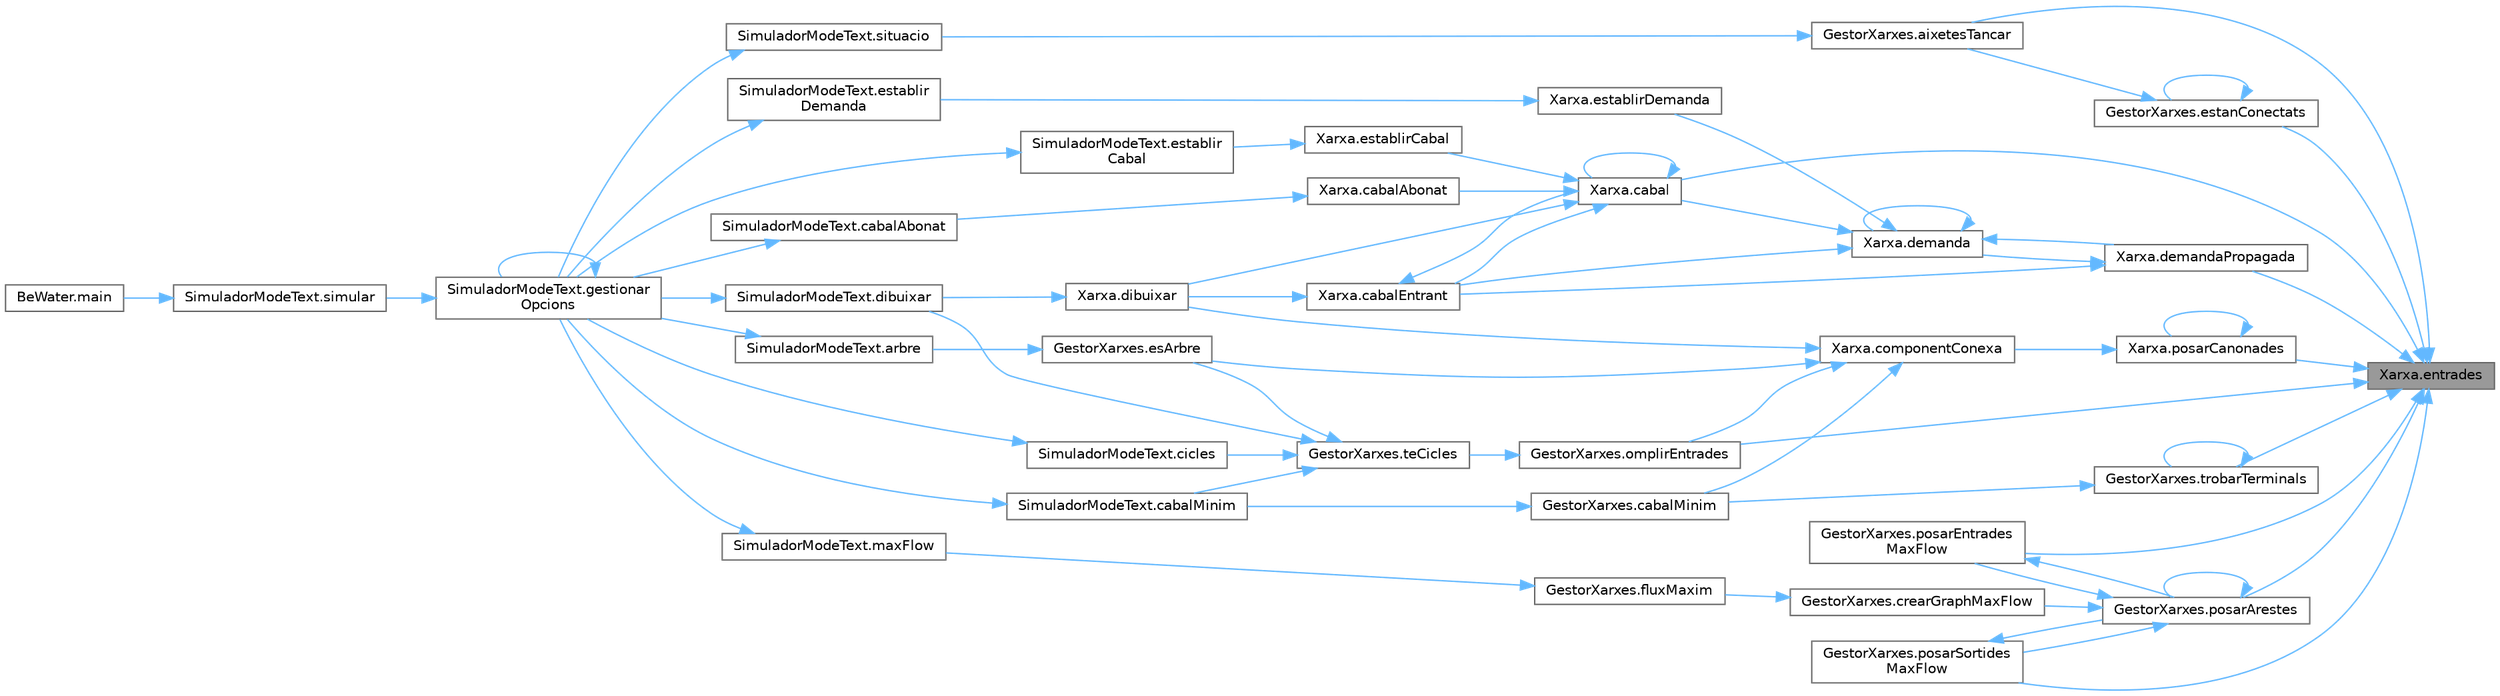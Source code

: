 digraph "Xarxa.entrades"
{
 // LATEX_PDF_SIZE
  bgcolor="transparent";
  edge [fontname=Helvetica,fontsize=10,labelfontname=Helvetica,labelfontsize=10];
  node [fontname=Helvetica,fontsize=10,shape=box,height=0.2,width=0.4];
  rankdir="RL";
  Node1 [id="Node000001",label="Xarxa.entrades",height=0.2,width=0.4,color="gray40", fillcolor="grey60", style="filled", fontcolor="black",tooltip="Entrades d'un node."];
  Node1 -> Node2 [id="edge1_Node000001_Node000002",dir="back",color="steelblue1",style="solid",tooltip=" "];
  Node2 [id="Node000002",label="GestorXarxes.aixetesTancar",height=0.2,width=0.4,color="grey40", fillcolor="white", style="filled",URL="$class_gestor_xarxes.html#af05fdd09e8ec8aac529fc136aec74ad8",tooltip="Aixetes que s'han de tancar."];
  Node2 -> Node3 [id="edge2_Node000002_Node000003",dir="back",color="steelblue1",style="solid",tooltip=" "];
  Node3 [id="Node000003",label="SimuladorModeText.situacio",height=0.2,width=0.4,color="grey40", fillcolor="white", style="filled",URL="$class_simulador_mode_text.html#a1b101fa2a7708f88d4955fcff1a0a7f8",tooltip="Determina les aixetes a tancar."];
  Node3 -> Node4 [id="edge3_Node000003_Node000004",dir="back",color="steelblue1",style="solid",tooltip=" "];
  Node4 [id="Node000004",label="SimuladorModeText.gestionar\lOpcions",height=0.2,width=0.4,color="grey40", fillcolor="white", style="filled",URL="$class_simulador_mode_text.html#ad825174bb70177d36d5160f120ac4671",tooltip="Gestiona les diferents opcions segons la línia llegida del fitxer d'entrada."];
  Node4 -> Node4 [id="edge4_Node000004_Node000004",dir="back",color="steelblue1",style="solid",tooltip=" "];
  Node4 -> Node5 [id="edge5_Node000004_Node000005",dir="back",color="steelblue1",style="solid",tooltip=" "];
  Node5 [id="Node000005",label="SimuladorModeText.simular",height=0.2,width=0.4,color="grey40", fillcolor="white", style="filled",URL="$class_simulador_mode_text.html#a62dce49bcb5f4c19336a480e36fc1247",tooltip="Simula operacions sobre una xarxa de distribució d'aigua a partir d'un fitxer d'entrada."];
  Node5 -> Node6 [id="edge6_Node000005_Node000006",dir="back",color="steelblue1",style="solid",tooltip=" "];
  Node6 [id="Node000006",label="BeWater.main",height=0.2,width=0.4,color="grey40", fillcolor="white", style="filled",URL="$class_be_water.html#aa8aad185395e8f524e8b46d8317e5590",tooltip="Envia els paràmetres necessàris per començar la simulació"];
  Node1 -> Node7 [id="edge7_Node000001_Node000007",dir="back",color="steelblue1",style="solid",tooltip=" "];
  Node7 [id="Node000007",label="Xarxa.cabal",height=0.2,width=0.4,color="grey40", fillcolor="white", style="filled",URL="$class_xarxa.html#a8081db69a3a081f4b2a82c5c69bb892e",tooltip="Cabal teòric d'un node."];
  Node7 -> Node7 [id="edge8_Node000007_Node000007",dir="back",color="steelblue1",style="solid",tooltip=" "];
  Node7 -> Node8 [id="edge9_Node000007_Node000008",dir="back",color="steelblue1",style="solid",tooltip=" "];
  Node8 [id="Node000008",label="Xarxa.cabalAbonat",height=0.2,width=0.4,color="grey40", fillcolor="white", style="filled",URL="$class_xarxa.html#af96338a999076f2e1f553344fe876eb7",tooltip="Cabal de l'abonat."];
  Node8 -> Node9 [id="edge10_Node000008_Node000009",dir="back",color="steelblue1",style="solid",tooltip=" "];
  Node9 [id="Node000009",label="SimuladorModeText.cabalAbonat",height=0.2,width=0.4,color="grey40", fillcolor="white", style="filled",URL="$class_simulador_mode_text.html#ae73ea9cfc15f82038ed0dbe5983f6873",tooltip="Cabal que hauria d'arribar a l'abonat."];
  Node9 -> Node4 [id="edge11_Node000009_Node000004",dir="back",color="steelblue1",style="solid",tooltip=" "];
  Node7 -> Node10 [id="edge12_Node000007_Node000010",dir="back",color="steelblue1",style="solid",tooltip=" "];
  Node10 [id="Node000010",label="Xarxa.cabalEntrant",height=0.2,width=0.4,color="grey40", fillcolor="white", style="filled",URL="$class_xarxa.html#a08d5359dcb1473587bb090b4d14a0e54",tooltip="Cabal teòric d'una canonada."];
  Node10 -> Node7 [id="edge13_Node000010_Node000007",dir="back",color="steelblue1",style="solid",tooltip=" "];
  Node10 -> Node11 [id="edge14_Node000010_Node000011",dir="back",color="steelblue1",style="solid",tooltip=" "];
  Node11 [id="Node000011",label="Xarxa.dibuixar",height=0.2,width=0.4,color="grey40", fillcolor="white", style="filled",URL="$class_xarxa.html#a644452390beb298a9a47f5e074c9a353",tooltip="Dibuixar xarxa."];
  Node11 -> Node12 [id="edge15_Node000011_Node000012",dir="back",color="steelblue1",style="solid",tooltip=" "];
  Node12 [id="Node000012",label="SimuladorModeText.dibuixar",height=0.2,width=0.4,color="grey40", fillcolor="white", style="filled",URL="$class_simulador_mode_text.html#af8504b933e29d1ed508f0b800a57843e",tooltip="Dibuixar xarxa."];
  Node12 -> Node4 [id="edge16_Node000012_Node000004",dir="back",color="steelblue1",style="solid",tooltip=" "];
  Node7 -> Node11 [id="edge17_Node000007_Node000011",dir="back",color="steelblue1",style="solid",tooltip=" "];
  Node7 -> Node13 [id="edge18_Node000007_Node000013",dir="back",color="steelblue1",style="solid",tooltip=" "];
  Node13 [id="Node000013",label="Xarxa.establirCabal",height=0.2,width=0.4,color="grey40", fillcolor="white", style="filled",URL="$class_xarxa.html#af97bed7e986eb497a15edb3a30e31825",tooltip="Establir cabal a un node Origen."];
  Node13 -> Node14 [id="edge19_Node000013_Node000014",dir="back",color="steelblue1",style="solid",tooltip=" "];
  Node14 [id="Node000014",label="SimuladorModeText.establir\lCabal",height=0.2,width=0.4,color="grey40", fillcolor="white", style="filled",URL="$class_simulador_mode_text.html#a327e1f4e249c0c0ac88b8790e49fb7bc",tooltip="Estableix el cabal d'un origen de la xarxa."];
  Node14 -> Node4 [id="edge20_Node000014_Node000004",dir="back",color="steelblue1",style="solid",tooltip=" "];
  Node1 -> Node15 [id="edge21_Node000001_Node000015",dir="back",color="steelblue1",style="solid",tooltip=" "];
  Node15 [id="Node000015",label="Xarxa.demandaPropagada",height=0.2,width=0.4,color="grey40", fillcolor="white", style="filled",URL="$class_xarxa.html#a5af0e05a259eecbbea1216c5b4b74fd4",tooltip="Demanda propagada d'una canonada."];
  Node15 -> Node10 [id="edge22_Node000015_Node000010",dir="back",color="steelblue1",style="solid",tooltip=" "];
  Node15 -> Node16 [id="edge23_Node000015_Node000016",dir="back",color="steelblue1",style="solid",tooltip=" "];
  Node16 [id="Node000016",label="Xarxa.demanda",height=0.2,width=0.4,color="grey40", fillcolor="white", style="filled",URL="$class_xarxa.html#abc248c38e14f34196d54e88827662ab4",tooltip="Demanda teòrica d'un node."];
  Node16 -> Node7 [id="edge24_Node000016_Node000007",dir="back",color="steelblue1",style="solid",tooltip=" "];
  Node16 -> Node10 [id="edge25_Node000016_Node000010",dir="back",color="steelblue1",style="solid",tooltip=" "];
  Node16 -> Node16 [id="edge26_Node000016_Node000016",dir="back",color="steelblue1",style="solid",tooltip=" "];
  Node16 -> Node15 [id="edge27_Node000016_Node000015",dir="back",color="steelblue1",style="solid",tooltip=" "];
  Node16 -> Node17 [id="edge28_Node000016_Node000017",dir="back",color="steelblue1",style="solid",tooltip=" "];
  Node17 [id="Node000017",label="Xarxa.establirDemanda",height=0.2,width=0.4,color="grey40", fillcolor="white", style="filled",URL="$class_xarxa.html#a3ec71c5575218566f9f71416407191be",tooltip="Establir demanda a un node Terminal."];
  Node17 -> Node18 [id="edge29_Node000017_Node000018",dir="back",color="steelblue1",style="solid",tooltip=" "];
  Node18 [id="Node000018",label="SimuladorModeText.establir\lDemanda",height=0.2,width=0.4,color="grey40", fillcolor="white", style="filled",URL="$class_simulador_mode_text.html#a9f020c71b8a641ced066338c5114318e",tooltip="Estableix la demanda d'un terminal de la xarxa."];
  Node18 -> Node4 [id="edge30_Node000018_Node000004",dir="back",color="steelblue1",style="solid",tooltip=" "];
  Node1 -> Node19 [id="edge31_Node000001_Node000019",dir="back",color="steelblue1",style="solid",tooltip=" "];
  Node19 [id="Node000019",label="GestorXarxes.estanConectats",height=0.2,width=0.4,color="grey40", fillcolor="white", style="filled",URL="$class_gestor_xarxes.html#a74878fe78561be368f3e4ec83edf176e",tooltip="Dos nodes estan connectats."];
  Node19 -> Node2 [id="edge32_Node000019_Node000002",dir="back",color="steelblue1",style="solid",tooltip=" "];
  Node19 -> Node19 [id="edge33_Node000019_Node000019",dir="back",color="steelblue1",style="solid",tooltip=" "];
  Node1 -> Node20 [id="edge34_Node000001_Node000020",dir="back",color="steelblue1",style="solid",tooltip=" "];
  Node20 [id="Node000020",label="GestorXarxes.omplirEntrades",height=0.2,width=0.4,color="grey40", fillcolor="white", style="filled",URL="$class_gestor_xarxes.html#a3fb93b470ce6658a15095c7d905dec60",tooltip="Emparella cada node amb una llista de quins nodes entren en aquest."];
  Node20 -> Node21 [id="edge35_Node000020_Node000021",dir="back",color="steelblue1",style="solid",tooltip=" "];
  Node21 [id="Node000021",label="GestorXarxes.teCicles",height=0.2,width=0.4,color="grey40", fillcolor="white", style="filled",URL="$class_gestor_xarxes.html#a51fa1439ecaabee3627f77eed9122ad3",tooltip="Diu si la component connexa de la xarxa x que conté nodeOrigen té cicles."];
  Node21 -> Node22 [id="edge36_Node000021_Node000022",dir="back",color="steelblue1",style="solid",tooltip=" "];
  Node22 [id="Node000022",label="SimuladorModeText.cabalMinim",height=0.2,width=0.4,color="grey40", fillcolor="white", style="filled",URL="$class_simulador_mode_text.html#a0e4d72561d132a11044589447c23d3d8",tooltip="Cabal mínim necessari."];
  Node22 -> Node4 [id="edge37_Node000022_Node000004",dir="back",color="steelblue1",style="solid",tooltip=" "];
  Node21 -> Node23 [id="edge38_Node000021_Node000023",dir="back",color="steelblue1",style="solid",tooltip=" "];
  Node23 [id="Node000023",label="SimuladorModeText.cicles",height=0.2,width=0.4,color="grey40", fillcolor="white", style="filled",URL="$class_simulador_mode_text.html#ae8a3f38b0c2c6d877c87998b8447348e",tooltip="Verifica si una xarxa té cicles."];
  Node23 -> Node4 [id="edge39_Node000023_Node000004",dir="back",color="steelblue1",style="solid",tooltip=" "];
  Node21 -> Node12 [id="edge40_Node000021_Node000012",dir="back",color="steelblue1",style="solid",tooltip=" "];
  Node21 -> Node24 [id="edge41_Node000021_Node000024",dir="back",color="steelblue1",style="solid",tooltip=" "];
  Node24 [id="Node000024",label="GestorXarxes.esArbre",height=0.2,width=0.4,color="grey40", fillcolor="white", style="filled",URL="$class_gestor_xarxes.html#aef6c5c914fde2624b680c0cc1775a403",tooltip="Indica si la component connexa a la qual pertany nodeOrigen és un arbre."];
  Node24 -> Node25 [id="edge42_Node000024_Node000025",dir="back",color="steelblue1",style="solid",tooltip=" "];
  Node25 [id="Node000025",label="SimuladorModeText.arbre",height=0.2,width=0.4,color="grey40", fillcolor="white", style="filled",URL="$class_simulador_mode_text.html#acc34e0e4f9aa1127789210bd1da4c5e4",tooltip="Verifica si una xarxa és un arbre."];
  Node25 -> Node4 [id="edge43_Node000025_Node000004",dir="back",color="steelblue1",style="solid",tooltip=" "];
  Node1 -> Node26 [id="edge44_Node000001_Node000026",dir="back",color="steelblue1",style="solid",tooltip=" "];
  Node26 [id="Node000026",label="GestorXarxes.posarArestes",height=0.2,width=0.4,color="grey40", fillcolor="white", style="filled",URL="$class_gestor_xarxes.html#a312b4557e866aa13b82a46dcf5c77b67",tooltip="Posa les arestes al graphMaxFlow."];
  Node26 -> Node27 [id="edge45_Node000026_Node000027",dir="back",color="steelblue1",style="solid",tooltip=" "];
  Node27 [id="Node000027",label="GestorXarxes.crearGraphMaxFlow",height=0.2,width=0.4,color="grey40", fillcolor="white", style="filled",URL="$class_gestor_xarxes.html#a16dceee9bf99b00b97ff7f0ce23a911b",tooltip="Crea el graph de max-flow."];
  Node27 -> Node28 [id="edge46_Node000027_Node000028",dir="back",color="steelblue1",style="solid",tooltip=" "];
  Node28 [id="Node000028",label="GestorXarxes.fluxMaxim",height=0.2,width=0.4,color="grey40", fillcolor="white", style="filled",URL="$class_gestor_xarxes.html#a06132634b519e01136ad0f55d2664e93",tooltip="Dibuixa la xarxa amb un sol origen i un terminal."];
  Node28 -> Node29 [id="edge47_Node000028_Node000029",dir="back",color="steelblue1",style="solid",tooltip=" "];
  Node29 [id="Node000029",label="SimuladorModeText.maxFlow",height=0.2,width=0.4,color="grey40", fillcolor="white", style="filled",URL="$class_simulador_mode_text.html#a10aeddc9c643a7a0429d0fe19715569e",tooltip="Calcular el flux màxim d'una xarxa."];
  Node29 -> Node4 [id="edge48_Node000029_Node000004",dir="back",color="steelblue1",style="solid",tooltip=" "];
  Node26 -> Node26 [id="edge49_Node000026_Node000026",dir="back",color="steelblue1",style="solid",tooltip=" "];
  Node26 -> Node30 [id="edge50_Node000026_Node000030",dir="back",color="steelblue1",style="solid",tooltip=" "];
  Node30 [id="Node000030",label="GestorXarxes.posarEntrades\lMaxFlow",height=0.2,width=0.4,color="grey40", fillcolor="white", style="filled",URL="$class_gestor_xarxes.html#a5c939e1a97bbc5f5cd52543f123994ea",tooltip="Posa les entrades en graphMaxFlow."];
  Node30 -> Node26 [id="edge51_Node000030_Node000026",dir="back",color="steelblue1",style="solid",tooltip=" "];
  Node26 -> Node31 [id="edge52_Node000026_Node000031",dir="back",color="steelblue1",style="solid",tooltip=" "];
  Node31 [id="Node000031",label="GestorXarxes.posarSortides\lMaxFlow",height=0.2,width=0.4,color="grey40", fillcolor="white", style="filled",URL="$class_gestor_xarxes.html#a66cae34b3c031f6e6707f131622cb49e",tooltip="Posa les sortides en graphMaxFlow."];
  Node31 -> Node26 [id="edge53_Node000031_Node000026",dir="back",color="steelblue1",style="solid",tooltip=" "];
  Node1 -> Node32 [id="edge54_Node000001_Node000032",dir="back",color="steelblue1",style="solid",tooltip=" "];
  Node32 [id="Node000032",label="Xarxa.posarCanonades",height=0.2,width=0.4,color="grey40", fillcolor="white", style="filled",URL="$class_xarxa.html#acaa2dba859397b002c1445f32605f24f",tooltip="Metode recursiu que va recorrent el graph i crear un sub-graph."];
  Node32 -> Node33 [id="edge55_Node000032_Node000033",dir="back",color="steelblue1",style="solid",tooltip=" "];
  Node33 [id="Node000033",label="Xarxa.componentConexa",height=0.2,width=0.4,color="grey40", fillcolor="white", style="filled",URL="$class_xarxa.html#a2ef5703280a313491ba92e1ded234c79",tooltip="Component connexa de la xarxa."];
  Node33 -> Node34 [id="edge56_Node000033_Node000034",dir="back",color="steelblue1",style="solid",tooltip=" "];
  Node34 [id="Node000034",label="GestorXarxes.cabalMinim",height=0.2,width=0.4,color="grey40", fillcolor="white", style="filled",URL="$class_gestor_xarxes.html#ad6c1adeced5adf43b6ac8be94abf68a0",tooltip="Cabal mínim donat un percentatge."];
  Node34 -> Node22 [id="edge57_Node000034_Node000022",dir="back",color="steelblue1",style="solid",tooltip=" "];
  Node33 -> Node11 [id="edge58_Node000033_Node000011",dir="back",color="steelblue1",style="solid",tooltip=" "];
  Node33 -> Node24 [id="edge59_Node000033_Node000024",dir="back",color="steelblue1",style="solid",tooltip=" "];
  Node33 -> Node20 [id="edge60_Node000033_Node000020",dir="back",color="steelblue1",style="solid",tooltip=" "];
  Node32 -> Node32 [id="edge61_Node000032_Node000032",dir="back",color="steelblue1",style="solid",tooltip=" "];
  Node1 -> Node30 [id="edge62_Node000001_Node000030",dir="back",color="steelblue1",style="solid",tooltip=" "];
  Node1 -> Node31 [id="edge63_Node000001_Node000031",dir="back",color="steelblue1",style="solid",tooltip=" "];
  Node1 -> Node35 [id="edge64_Node000001_Node000035",dir="back",color="steelblue1",style="solid",tooltip=" "];
  Node35 [id="Node000035",label="GestorXarxes.trobarTerminals",height=0.2,width=0.4,color="grey40", fillcolor="white", style="filled",URL="$class_gestor_xarxes.html#a63e5d8deda5dfe34278294c4637417ee",tooltip="Troba els terminals d'una component connexa de la xarxa."];
  Node35 -> Node34 [id="edge65_Node000035_Node000034",dir="back",color="steelblue1",style="solid",tooltip=" "];
  Node35 -> Node35 [id="edge66_Node000035_Node000035",dir="back",color="steelblue1",style="solid",tooltip=" "];
}
